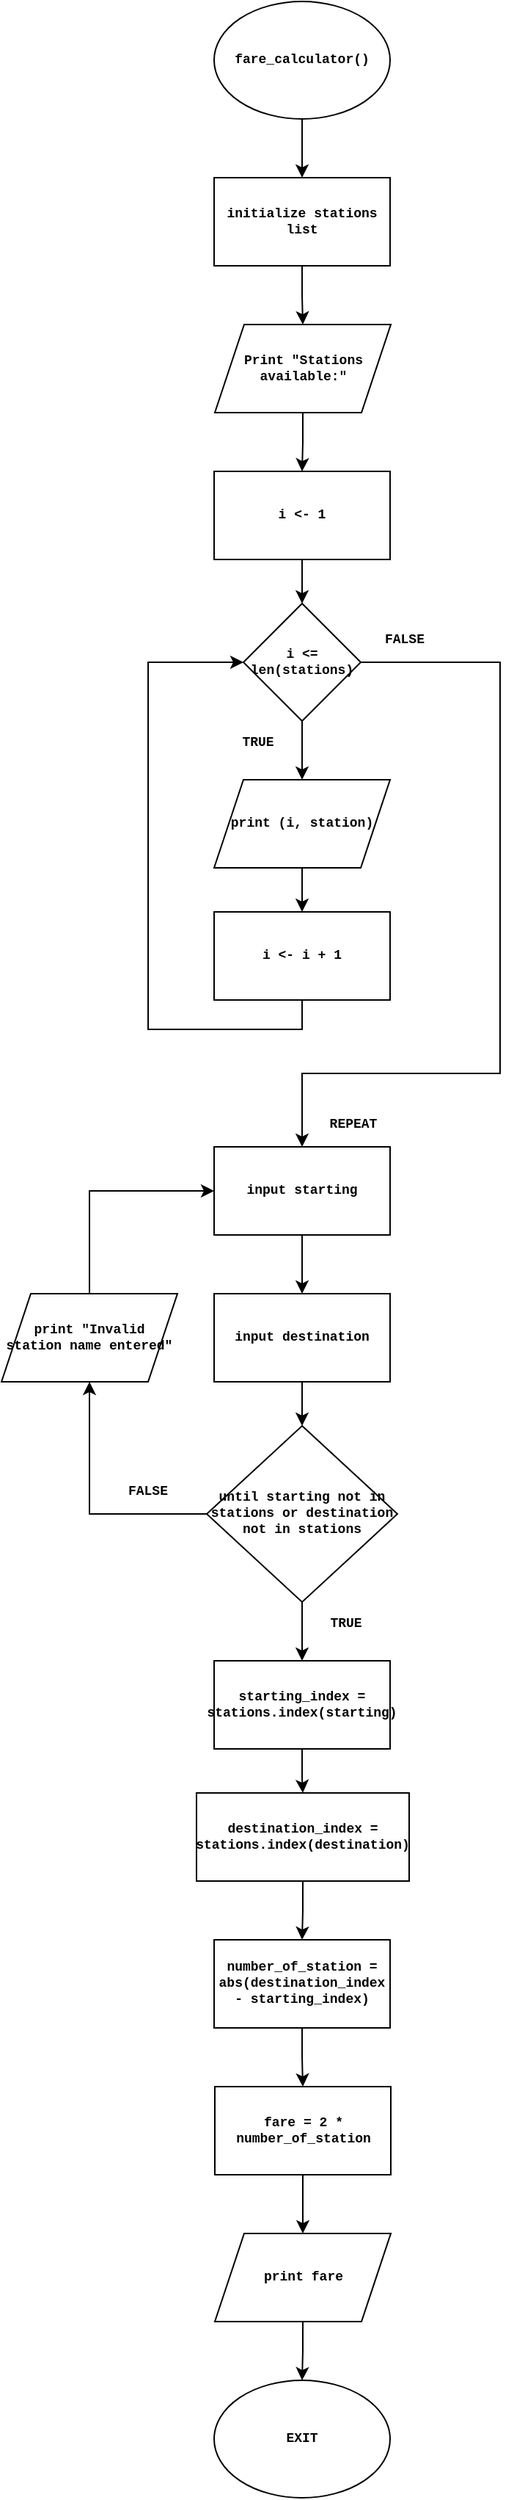 <mxfile version="26.0.9">
  <diagram name="Page-1" id="TQ_ySP5asFo7WJDlHWSP">
    <mxGraphModel dx="1668" dy="965" grid="1" gridSize="10" guides="1" tooltips="1" connect="1" arrows="1" fold="1" page="1" pageScale="1" pageWidth="850" pageHeight="850" math="0" shadow="0">
      <root>
        <mxCell id="0" />
        <mxCell id="1" parent="0" />
        <mxCell id="alJlFaX9FaFlIeV8dQIa-3" value="" style="edgeStyle=orthogonalEdgeStyle;rounded=0;orthogonalLoop=1;jettySize=auto;html=1;fontFamily=Courier New;fontStyle=1;fontSize=9;" edge="1" parent="1" source="alJlFaX9FaFlIeV8dQIa-1" target="alJlFaX9FaFlIeV8dQIa-2">
          <mxGeometry relative="1" as="geometry" />
        </mxCell>
        <mxCell id="alJlFaX9FaFlIeV8dQIa-1" value="fare_calculator()" style="ellipse;whiteSpace=wrap;html=1;fontFamily=Courier New;fontStyle=1;fontSize=9;" vertex="1" parent="1">
          <mxGeometry x="365" width="120" height="80" as="geometry" />
        </mxCell>
        <mxCell id="alJlFaX9FaFlIeV8dQIa-50" style="edgeStyle=orthogonalEdgeStyle;rounded=0;orthogonalLoop=1;jettySize=auto;html=1;entryX=0.5;entryY=0;entryDx=0;entryDy=0;" edge="1" parent="1" source="alJlFaX9FaFlIeV8dQIa-2" target="alJlFaX9FaFlIeV8dQIa-49">
          <mxGeometry relative="1" as="geometry" />
        </mxCell>
        <mxCell id="alJlFaX9FaFlIeV8dQIa-2" value="initialize stations list" style="whiteSpace=wrap;html=1;fontFamily=Courier New;fontStyle=1;fontSize=9;" vertex="1" parent="1">
          <mxGeometry x="365" y="120" width="120" height="60" as="geometry" />
        </mxCell>
        <mxCell id="alJlFaX9FaFlIeV8dQIa-11" value="" style="edgeStyle=orthogonalEdgeStyle;rounded=0;orthogonalLoop=1;jettySize=auto;html=1;fontFamily=Courier New;fontStyle=1;fontSize=9;" edge="1" parent="1" source="alJlFaX9FaFlIeV8dQIa-8" target="alJlFaX9FaFlIeV8dQIa-10">
          <mxGeometry relative="1" as="geometry" />
        </mxCell>
        <mxCell id="alJlFaX9FaFlIeV8dQIa-8" value="i &amp;lt;- 1" style="whiteSpace=wrap;html=1;align=center;fontFamily=Courier New;fontStyle=1;fontSize=9;" vertex="1" parent="1">
          <mxGeometry x="365" y="320" width="120" height="60" as="geometry" />
        </mxCell>
        <mxCell id="alJlFaX9FaFlIeV8dQIa-15" value="" style="edgeStyle=orthogonalEdgeStyle;rounded=0;orthogonalLoop=1;jettySize=auto;html=1;fontFamily=Courier New;fontStyle=1;fontSize=9;" edge="1" parent="1" source="alJlFaX9FaFlIeV8dQIa-10" target="alJlFaX9FaFlIeV8dQIa-14">
          <mxGeometry relative="1" as="geometry" />
        </mxCell>
        <mxCell id="alJlFaX9FaFlIeV8dQIa-23" value="" style="edgeStyle=orthogonalEdgeStyle;rounded=0;orthogonalLoop=1;jettySize=auto;html=1;entryX=0.5;entryY=0;entryDx=0;entryDy=0;fontFamily=Courier New;fontStyle=1;fontSize=9;" edge="1" parent="1" source="alJlFaX9FaFlIeV8dQIa-10" target="alJlFaX9FaFlIeV8dQIa-22">
          <mxGeometry relative="1" as="geometry">
            <mxPoint x="430" y="760" as="targetPoint" />
            <Array as="points">
              <mxPoint x="560" y="450" />
              <mxPoint x="560" y="730" />
              <mxPoint x="425" y="730" />
            </Array>
          </mxGeometry>
        </mxCell>
        <mxCell id="alJlFaX9FaFlIeV8dQIa-10" value="i &amp;lt;= len(stations)" style="rhombus;whiteSpace=wrap;html=1;fontFamily=Courier New;fontStyle=1;fontSize=9;" vertex="1" parent="1">
          <mxGeometry x="385" y="410" width="80" height="80" as="geometry" />
        </mxCell>
        <mxCell id="alJlFaX9FaFlIeV8dQIa-19" value="" style="edgeStyle=orthogonalEdgeStyle;rounded=0;orthogonalLoop=1;jettySize=auto;html=1;fontFamily=Courier New;fontStyle=1;fontSize=9;" edge="1" parent="1" source="alJlFaX9FaFlIeV8dQIa-14" target="alJlFaX9FaFlIeV8dQIa-18">
          <mxGeometry relative="1" as="geometry" />
        </mxCell>
        <mxCell id="alJlFaX9FaFlIeV8dQIa-14" value="print (i, station)" style="shape=parallelogram;perimeter=parallelogramPerimeter;whiteSpace=wrap;html=1;fixedSize=1;fontFamily=Courier New;fontStyle=1;fontSize=9;" vertex="1" parent="1">
          <mxGeometry x="365" y="530" width="120" height="60" as="geometry" />
        </mxCell>
        <mxCell id="alJlFaX9FaFlIeV8dQIa-20" style="edgeStyle=orthogonalEdgeStyle;rounded=0;orthogonalLoop=1;jettySize=auto;html=1;entryX=0;entryY=0.5;entryDx=0;entryDy=0;exitX=0.5;exitY=1;exitDx=0;exitDy=0;fontFamily=Courier New;fontStyle=1;fontSize=9;" edge="1" parent="1" source="alJlFaX9FaFlIeV8dQIa-18" target="alJlFaX9FaFlIeV8dQIa-10">
          <mxGeometry relative="1" as="geometry">
            <Array as="points">
              <mxPoint x="425" y="700" />
              <mxPoint x="320" y="700" />
              <mxPoint x="320" y="450" />
            </Array>
          </mxGeometry>
        </mxCell>
        <mxCell id="alJlFaX9FaFlIeV8dQIa-18" value="i &amp;lt;- i + 1" style="whiteSpace=wrap;html=1;fontFamily=Courier New;fontStyle=1;fontSize=9;" vertex="1" parent="1">
          <mxGeometry x="365" y="620" width="120" height="60" as="geometry" />
        </mxCell>
        <mxCell id="alJlFaX9FaFlIeV8dQIa-21" value="TRUE" style="text;html=1;align=center;verticalAlign=middle;whiteSpace=wrap;rounded=0;fontFamily=Courier New;fontStyle=1;fontSize=9;" vertex="1" parent="1">
          <mxGeometry x="365" y="490" width="60" height="30" as="geometry" />
        </mxCell>
        <mxCell id="alJlFaX9FaFlIeV8dQIa-27" value="" style="edgeStyle=orthogonalEdgeStyle;rounded=0;orthogonalLoop=1;jettySize=auto;html=1;fontFamily=Courier New;fontStyle=1;fontSize=9;" edge="1" parent="1" source="alJlFaX9FaFlIeV8dQIa-22" target="alJlFaX9FaFlIeV8dQIa-26">
          <mxGeometry relative="1" as="geometry" />
        </mxCell>
        <mxCell id="alJlFaX9FaFlIeV8dQIa-22" value="input starting" style="whiteSpace=wrap;html=1;fontFamily=Courier New;fontStyle=1;fontSize=9;" vertex="1" parent="1">
          <mxGeometry x="365" y="780" width="120" height="60" as="geometry" />
        </mxCell>
        <mxCell id="alJlFaX9FaFlIeV8dQIa-24" value="REPEAT" style="text;html=1;align=center;verticalAlign=middle;whiteSpace=wrap;rounded=0;fontFamily=Courier New;fontStyle=1;fontSize=9;" vertex="1" parent="1">
          <mxGeometry x="430" y="750" width="60" height="30" as="geometry" />
        </mxCell>
        <mxCell id="alJlFaX9FaFlIeV8dQIa-25" value="FALSE" style="text;html=1;align=center;verticalAlign=middle;whiteSpace=wrap;rounded=0;fontFamily=Courier New;fontStyle=1;fontSize=9;" vertex="1" parent="1">
          <mxGeometry x="465" y="420" width="60" height="30" as="geometry" />
        </mxCell>
        <mxCell id="alJlFaX9FaFlIeV8dQIa-29" value="" style="edgeStyle=orthogonalEdgeStyle;rounded=0;orthogonalLoop=1;jettySize=auto;html=1;fontFamily=Courier New;fontStyle=1;fontSize=9;" edge="1" parent="1" source="alJlFaX9FaFlIeV8dQIa-26" target="alJlFaX9FaFlIeV8dQIa-28">
          <mxGeometry relative="1" as="geometry" />
        </mxCell>
        <mxCell id="alJlFaX9FaFlIeV8dQIa-26" value="input destination" style="whiteSpace=wrap;html=1;fontFamily=Courier New;fontStyle=1;fontSize=9;" vertex="1" parent="1">
          <mxGeometry x="365" y="880" width="120" height="60" as="geometry" />
        </mxCell>
        <mxCell id="alJlFaX9FaFlIeV8dQIa-35" value="" style="edgeStyle=orthogonalEdgeStyle;rounded=0;orthogonalLoop=1;jettySize=auto;html=1;fontFamily=Courier New;fontStyle=1;fontSize=9;" edge="1" parent="1" source="alJlFaX9FaFlIeV8dQIa-28" target="alJlFaX9FaFlIeV8dQIa-34">
          <mxGeometry relative="1" as="geometry" />
        </mxCell>
        <mxCell id="alJlFaX9FaFlIeV8dQIa-38" value="" style="edgeStyle=orthogonalEdgeStyle;rounded=0;orthogonalLoop=1;jettySize=auto;html=1;fontFamily=Courier New;fontStyle=1;fontSize=9;" edge="1" parent="1" source="alJlFaX9FaFlIeV8dQIa-28" target="alJlFaX9FaFlIeV8dQIa-37">
          <mxGeometry relative="1" as="geometry" />
        </mxCell>
        <mxCell id="alJlFaX9FaFlIeV8dQIa-28" value="until starting not in stations or destination not in stations" style="rhombus;whiteSpace=wrap;html=1;fontFamily=Courier New;fontStyle=1;fontSize=9;" vertex="1" parent="1">
          <mxGeometry x="360" y="970" width="130" height="120" as="geometry" />
        </mxCell>
        <mxCell id="alJlFaX9FaFlIeV8dQIa-31" value="FALSE" style="text;html=1;align=center;verticalAlign=middle;whiteSpace=wrap;rounded=0;fontFamily=Courier New;fontStyle=1;fontSize=9;" vertex="1" parent="1">
          <mxGeometry x="290" y="1000" width="60" height="30" as="geometry" />
        </mxCell>
        <mxCell id="alJlFaX9FaFlIeV8dQIa-36" style="edgeStyle=orthogonalEdgeStyle;rounded=0;orthogonalLoop=1;jettySize=auto;html=1;entryX=0;entryY=0.5;entryDx=0;entryDy=0;exitX=0.5;exitY=0;exitDx=0;exitDy=0;fontFamily=Courier New;fontStyle=1;fontSize=9;" edge="1" parent="1" source="alJlFaX9FaFlIeV8dQIa-34" target="alJlFaX9FaFlIeV8dQIa-22">
          <mxGeometry relative="1" as="geometry" />
        </mxCell>
        <mxCell id="alJlFaX9FaFlIeV8dQIa-34" value="print &quot;Invalid station name entered&quot;" style="shape=parallelogram;perimeter=parallelogramPerimeter;whiteSpace=wrap;html=1;fixedSize=1;fontFamily=Courier New;fontStyle=1;fontSize=9;" vertex="1" parent="1">
          <mxGeometry x="220" y="880" width="120" height="60" as="geometry" />
        </mxCell>
        <mxCell id="alJlFaX9FaFlIeV8dQIa-40" value="" style="edgeStyle=orthogonalEdgeStyle;rounded=0;orthogonalLoop=1;jettySize=auto;html=1;fontFamily=Courier New;fontStyle=1;fontSize=9;" edge="1" parent="1" source="alJlFaX9FaFlIeV8dQIa-37" target="alJlFaX9FaFlIeV8dQIa-39">
          <mxGeometry relative="1" as="geometry" />
        </mxCell>
        <mxCell id="alJlFaX9FaFlIeV8dQIa-37" value="starting_index = stations.index(starting)" style="whiteSpace=wrap;html=1;fontFamily=Courier New;fontStyle=1;fontSize=9;" vertex="1" parent="1">
          <mxGeometry x="365" y="1130" width="120" height="60" as="geometry" />
        </mxCell>
        <mxCell id="alJlFaX9FaFlIeV8dQIa-42" value="" style="edgeStyle=orthogonalEdgeStyle;rounded=0;orthogonalLoop=1;jettySize=auto;html=1;fontFamily=Courier New;fontStyle=1;fontSize=9;" edge="1" parent="1" source="alJlFaX9FaFlIeV8dQIa-39" target="alJlFaX9FaFlIeV8dQIa-41">
          <mxGeometry relative="1" as="geometry" />
        </mxCell>
        <mxCell id="alJlFaX9FaFlIeV8dQIa-39" value="destination_index = stations.index(destination)" style="whiteSpace=wrap;html=1;fontFamily=Courier New;fontStyle=1;fontSize=9;" vertex="1" parent="1">
          <mxGeometry x="353" y="1220" width="145" height="60" as="geometry" />
        </mxCell>
        <mxCell id="alJlFaX9FaFlIeV8dQIa-44" value="" style="edgeStyle=orthogonalEdgeStyle;rounded=0;orthogonalLoop=1;jettySize=auto;html=1;" edge="1" parent="1" source="alJlFaX9FaFlIeV8dQIa-41" target="alJlFaX9FaFlIeV8dQIa-43">
          <mxGeometry relative="1" as="geometry" />
        </mxCell>
        <mxCell id="alJlFaX9FaFlIeV8dQIa-41" value="number_of_station = abs(destination_index - starting_index)" style="whiteSpace=wrap;html=1;fontFamily=Courier New;fontStyle=1;fontSize=9;" vertex="1" parent="1">
          <mxGeometry x="365" y="1320" width="120" height="60" as="geometry" />
        </mxCell>
        <mxCell id="alJlFaX9FaFlIeV8dQIa-46" value="" style="edgeStyle=orthogonalEdgeStyle;rounded=0;orthogonalLoop=1;jettySize=auto;html=1;" edge="1" parent="1" source="alJlFaX9FaFlIeV8dQIa-43" target="alJlFaX9FaFlIeV8dQIa-45">
          <mxGeometry relative="1" as="geometry" />
        </mxCell>
        <mxCell id="alJlFaX9FaFlIeV8dQIa-43" value="fare = 2 * number_of_station" style="whiteSpace=wrap;html=1;fontSize=9;fontFamily=Courier New;fontStyle=1;" vertex="1" parent="1">
          <mxGeometry x="365.5" y="1420" width="120" height="60" as="geometry" />
        </mxCell>
        <mxCell id="alJlFaX9FaFlIeV8dQIa-48" style="edgeStyle=orthogonalEdgeStyle;rounded=0;orthogonalLoop=1;jettySize=auto;html=1;entryX=0.5;entryY=0;entryDx=0;entryDy=0;" edge="1" parent="1" source="alJlFaX9FaFlIeV8dQIa-45" target="alJlFaX9FaFlIeV8dQIa-47">
          <mxGeometry relative="1" as="geometry" />
        </mxCell>
        <mxCell id="alJlFaX9FaFlIeV8dQIa-45" value="print fare" style="shape=parallelogram;perimeter=parallelogramPerimeter;whiteSpace=wrap;html=1;fixedSize=1;fontSize=9;fontFamily=Courier New;fontStyle=1;" vertex="1" parent="1">
          <mxGeometry x="365.5" y="1520" width="120" height="60" as="geometry" />
        </mxCell>
        <mxCell id="alJlFaX9FaFlIeV8dQIa-47" value="EXIT" style="ellipse;whiteSpace=wrap;html=1;fontFamily=Courier New;fontStyle=1;fontSize=9;" vertex="1" parent="1">
          <mxGeometry x="365" y="1620" width="120" height="80" as="geometry" />
        </mxCell>
        <mxCell id="alJlFaX9FaFlIeV8dQIa-51" value="" style="edgeStyle=orthogonalEdgeStyle;rounded=0;orthogonalLoop=1;jettySize=auto;html=1;" edge="1" parent="1" source="alJlFaX9FaFlIeV8dQIa-49" target="alJlFaX9FaFlIeV8dQIa-8">
          <mxGeometry relative="1" as="geometry" />
        </mxCell>
        <mxCell id="alJlFaX9FaFlIeV8dQIa-49" value="Print &quot;Stations available:&quot;" style="shape=parallelogram;perimeter=parallelogramPerimeter;whiteSpace=wrap;html=1;fixedSize=1;fontFamily=Courier New;fontStyle=1;fontSize=9;" vertex="1" parent="1">
          <mxGeometry x="365.5" y="220" width="120" height="60" as="geometry" />
        </mxCell>
        <mxCell id="alJlFaX9FaFlIeV8dQIa-52" value="TRUE" style="text;html=1;align=center;verticalAlign=middle;whiteSpace=wrap;rounded=0;fontFamily=Courier New;fontStyle=1;fontSize=9;" vertex="1" parent="1">
          <mxGeometry x="425" y="1090" width="60" height="30" as="geometry" />
        </mxCell>
      </root>
    </mxGraphModel>
  </diagram>
</mxfile>
